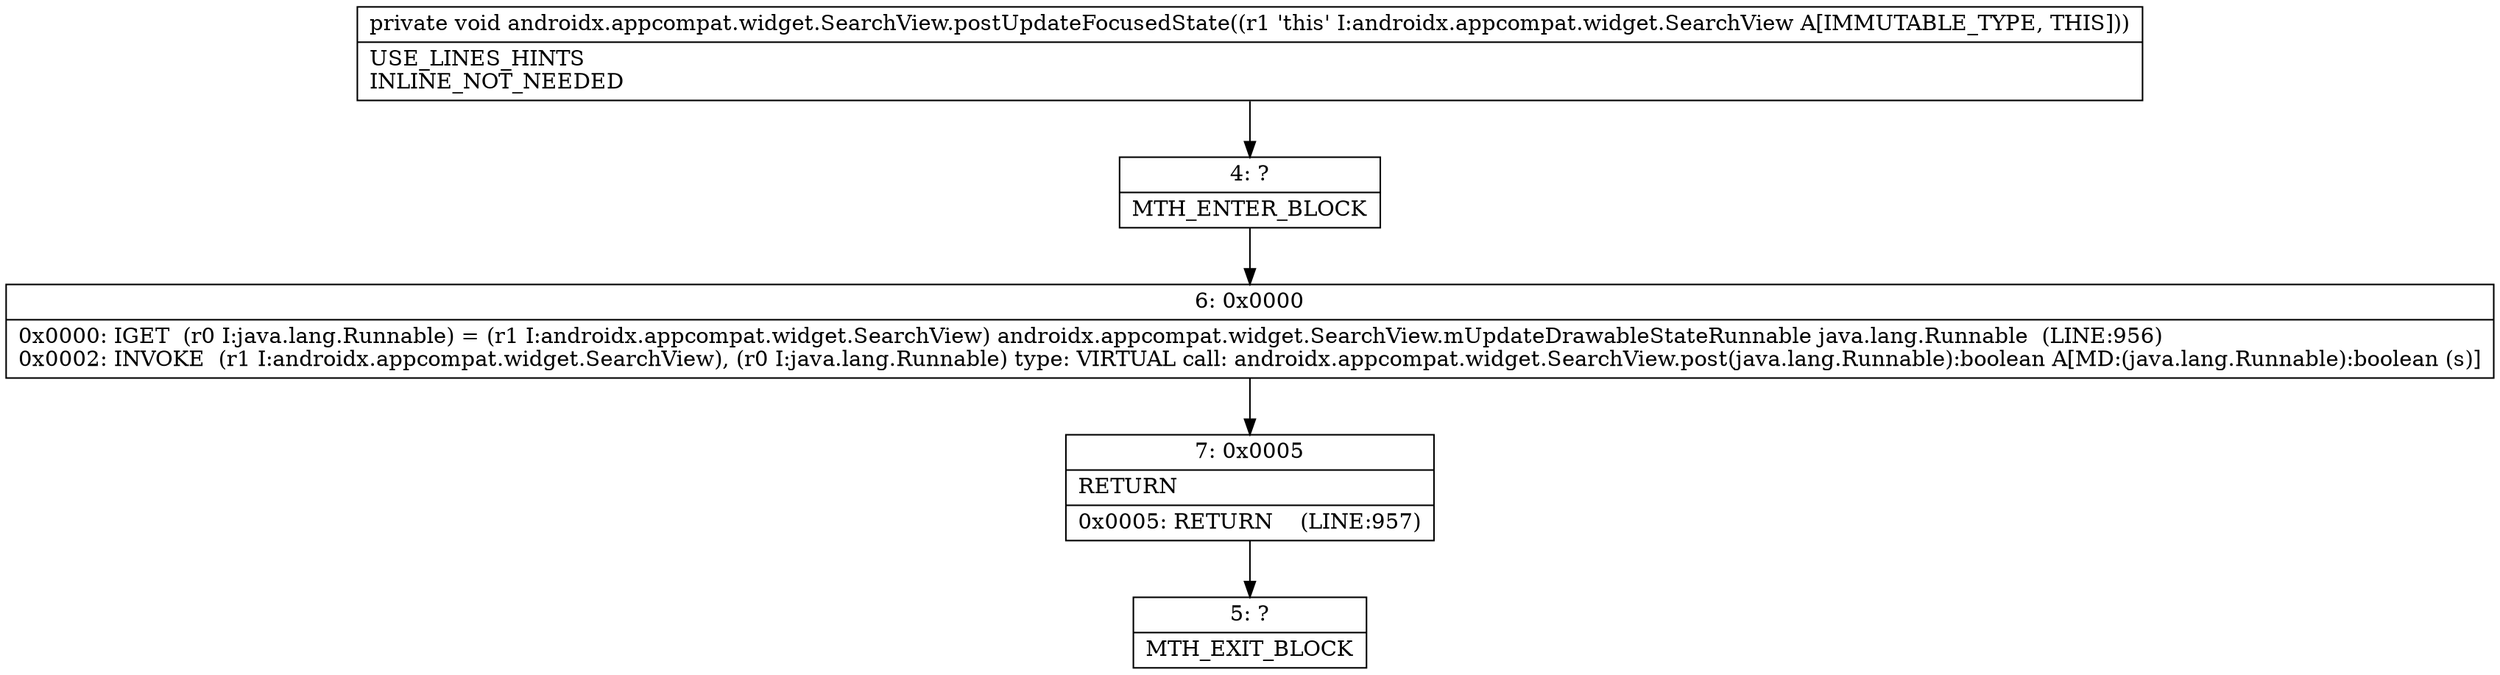 digraph "CFG forandroidx.appcompat.widget.SearchView.postUpdateFocusedState()V" {
Node_4 [shape=record,label="{4\:\ ?|MTH_ENTER_BLOCK\l}"];
Node_6 [shape=record,label="{6\:\ 0x0000|0x0000: IGET  (r0 I:java.lang.Runnable) = (r1 I:androidx.appcompat.widget.SearchView) androidx.appcompat.widget.SearchView.mUpdateDrawableStateRunnable java.lang.Runnable  (LINE:956)\l0x0002: INVOKE  (r1 I:androidx.appcompat.widget.SearchView), (r0 I:java.lang.Runnable) type: VIRTUAL call: androidx.appcompat.widget.SearchView.post(java.lang.Runnable):boolean A[MD:(java.lang.Runnable):boolean (s)]\l}"];
Node_7 [shape=record,label="{7\:\ 0x0005|RETURN\l|0x0005: RETURN    (LINE:957)\l}"];
Node_5 [shape=record,label="{5\:\ ?|MTH_EXIT_BLOCK\l}"];
MethodNode[shape=record,label="{private void androidx.appcompat.widget.SearchView.postUpdateFocusedState((r1 'this' I:androidx.appcompat.widget.SearchView A[IMMUTABLE_TYPE, THIS]))  | USE_LINES_HINTS\lINLINE_NOT_NEEDED\l}"];
MethodNode -> Node_4;Node_4 -> Node_6;
Node_6 -> Node_7;
Node_7 -> Node_5;
}

